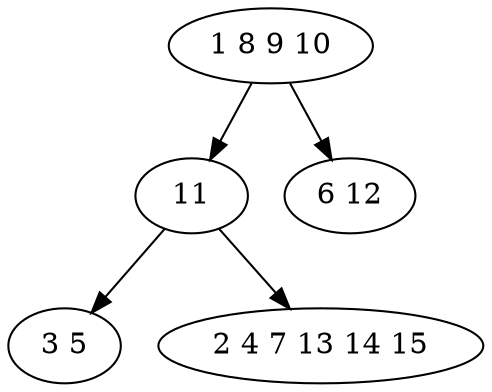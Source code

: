 digraph true_tree {
	"0" -> "1"
	"0" -> "2"
	"1" -> "3"
	"1" -> "4"
	"0" [label="1 8 9 10"];
	"1" [label="11"];
	"2" [label="6 12"];
	"3" [label="3 5"];
	"4" [label="2 4 7 13 14 15"];
}
